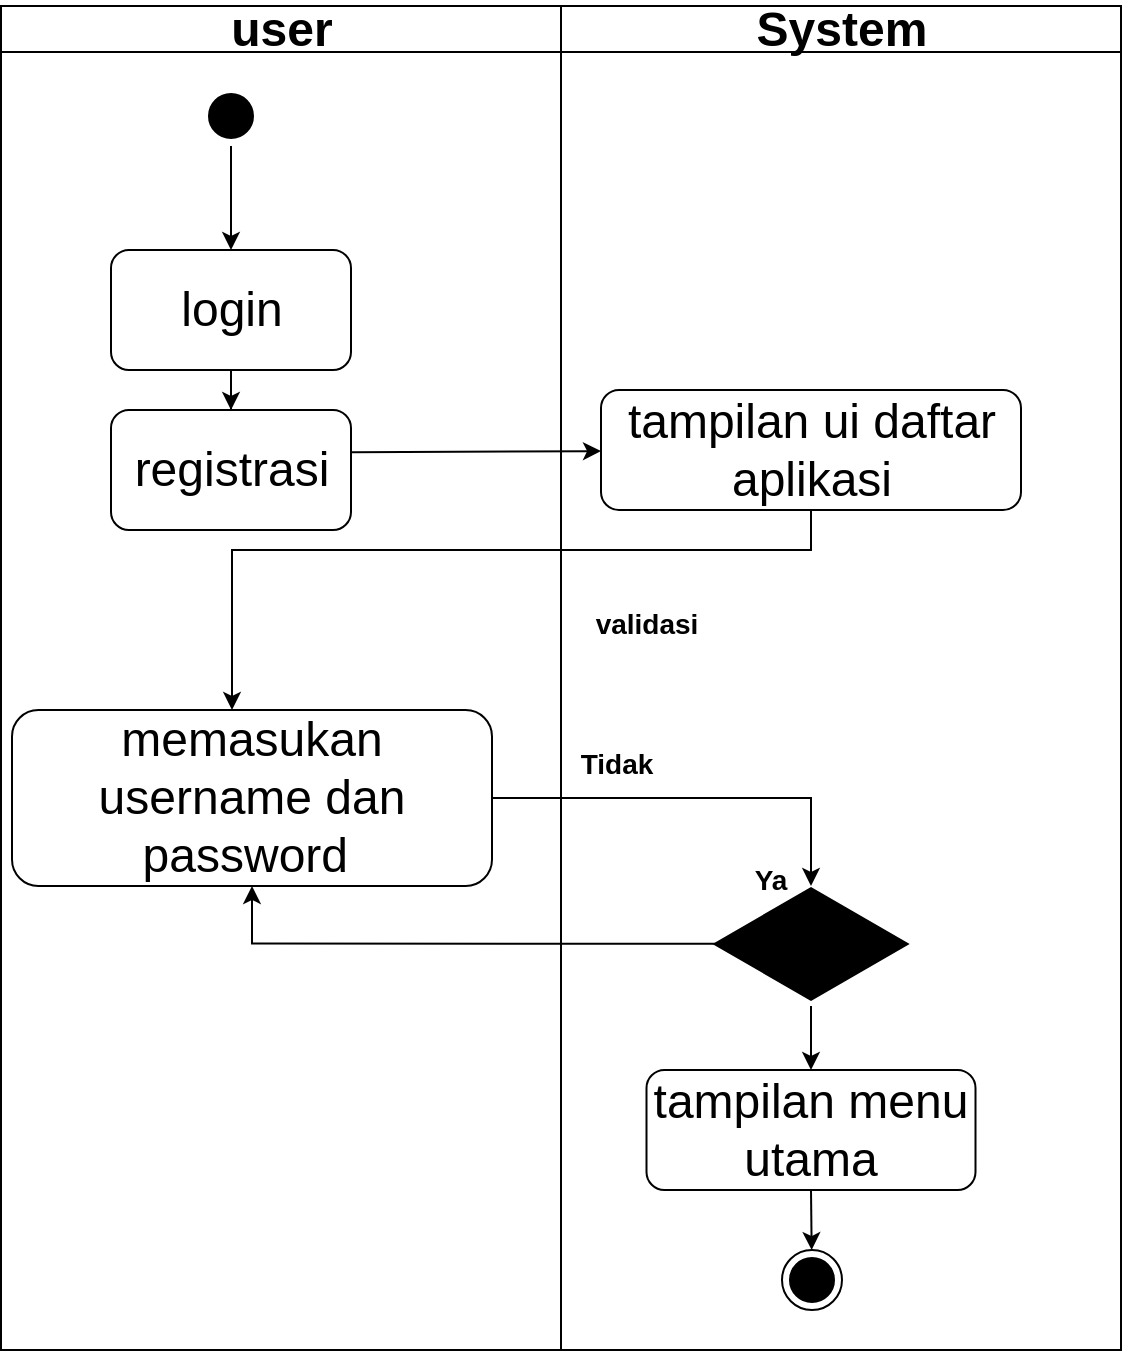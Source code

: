 <mxfile version="17.4.6" type="device"><diagram name="Page-1" id="e7e014a7-5840-1c2e-5031-d8a46d1fe8dd"><mxGraphModel dx="335" dy="196" grid="1" gridSize="10" guides="1" tooltips="1" connect="1" arrows="1" fold="1" page="1" pageScale="1" pageWidth="1169" pageHeight="826" background="none" math="0" shadow="0"><root><mxCell id="0"/><mxCell id="1" parent="0"/><mxCell id="2" value="user" style="swimlane;whiteSpace=wrap;fontSize=24;startSize=23;" parent="1" vertex="1"><mxGeometry x="164.5" y="128" width="280" height="672" as="geometry"/></mxCell><mxCell id="5" value="" style="ellipse;shape=startState;fillColor=#000000;strokeColor=#000000;" parent="2" vertex="1"><mxGeometry x="100" y="40" width="30" height="30" as="geometry"/></mxCell><mxCell id="II41K0eMZgXKt3YE9OYh-41" value="&lt;font style=&quot;font-size: 24px&quot;&gt;login&lt;/font&gt;" style="rounded=1;whiteSpace=wrap;html=1;" parent="2" vertex="1"><mxGeometry x="55" y="122" width="120" height="60" as="geometry"/></mxCell><mxCell id="II41K0eMZgXKt3YE9OYh-42" value="" style="endArrow=classic;html=1;rounded=0;exitX=0.5;exitY=1;exitDx=0;exitDy=0;entryX=0.5;entryY=0;entryDx=0;entryDy=0;" parent="2" source="5" target="II41K0eMZgXKt3YE9OYh-41" edge="1"><mxGeometry width="50" height="50" relative="1" as="geometry"><mxPoint x="335.5" y="302" as="sourcePoint"/><mxPoint x="385.5" y="252" as="targetPoint"/></mxGeometry></mxCell><mxCell id="II41K0eMZgXKt3YE9OYh-45" value="&lt;font style=&quot;font-size: 24px&quot;&gt;memasukan username dan password&amp;nbsp;&lt;/font&gt;" style="rounded=1;whiteSpace=wrap;html=1;" parent="2" vertex="1"><mxGeometry x="5.5" y="352" width="240" height="88" as="geometry"/></mxCell><mxCell id="6mPE-08zABn95zulLDL2-5" value="&lt;font style=&quot;font-size: 24px&quot;&gt;registrasi&lt;/font&gt;" style="rounded=1;whiteSpace=wrap;html=1;fillColor=rgb(255, 255, 255);strokeColor=rgb(0, 0, 0);fontColor=rgb(0, 0, 0);" vertex="1" parent="2"><mxGeometry x="55" y="202" width="120" height="60" as="geometry"/></mxCell><mxCell id="6mPE-08zABn95zulLDL2-6" value="" style="edgeStyle=orthogonalEdgeStyle;rounded=0;orthogonalLoop=1;jettySize=auto;html=1;fontSize=24;" edge="1" parent="2" source="II41K0eMZgXKt3YE9OYh-41" target="6mPE-08zABn95zulLDL2-5"><mxGeometry relative="1" as="geometry"/></mxCell><mxCell id="3" value="System" style="swimlane;whiteSpace=wrap;startSize=23;fontSize=24;" parent="1" vertex="1"><mxGeometry x="444.5" y="128" width="280" height="672" as="geometry"/></mxCell><mxCell id="II41K0eMZgXKt3YE9OYh-43" value="&lt;font style=&quot;font-size: 24px&quot;&gt;tampilan ui daftar aplikasi&lt;/font&gt;" style="rounded=1;whiteSpace=wrap;html=1;" parent="3" vertex="1"><mxGeometry x="20" y="192" width="210" height="60" as="geometry"/></mxCell><mxCell id="II41K0eMZgXKt3YE9OYh-47" value="" style="html=1;whiteSpace=wrap;aspect=fixed;shape=isoRectangle;fillColor=#000000;" parent="3" vertex="1"><mxGeometry x="76.67" y="440" width="96.67" height="58" as="geometry"/></mxCell><mxCell id="II41K0eMZgXKt3YE9OYh-50" value="&lt;font style=&quot;font-size: 14px&quot;&gt;validasi&lt;/font&gt;" style="text;strokeColor=none;fillColor=none;html=1;fontSize=24;fontStyle=1;verticalAlign=middle;align=center;" parent="3" vertex="1"><mxGeometry x="15.5" y="292" width="54.5" height="28" as="geometry"/></mxCell><mxCell id="II41K0eMZgXKt3YE9OYh-54" value="&lt;font style=&quot;font-size: 14px&quot;&gt;Tidak&lt;/font&gt;" style="text;strokeColor=none;fillColor=none;html=1;fontSize=24;fontStyle=1;verticalAlign=middle;align=center;" parent="3" vertex="1"><mxGeometry y="362" width="54.5" height="28" as="geometry"/></mxCell><mxCell id="II41K0eMZgXKt3YE9OYh-55" value="&lt;font style=&quot;font-size: 24px&quot;&gt;tampilan menu utama&lt;/font&gt;" style="rounded=1;whiteSpace=wrap;html=1;fontSize=10;" parent="3" vertex="1"><mxGeometry x="42.75" y="532" width="164.5" height="60" as="geometry"/></mxCell><mxCell id="II41K0eMZgXKt3YE9OYh-56" value="" style="endArrow=classic;html=1;rounded=0;fontSize=10;exitX=0.5;exitY=1.034;exitDx=0;exitDy=0;exitPerimeter=0;entryX=0.5;entryY=0;entryDx=0;entryDy=0;" parent="3" source="II41K0eMZgXKt3YE9OYh-47" target="II41K0eMZgXKt3YE9OYh-55" edge="1"><mxGeometry width="50" height="50" relative="1" as="geometry"><mxPoint x="-44.5" y="422" as="sourcePoint"/><mxPoint x="5.5" y="372" as="targetPoint"/></mxGeometry></mxCell><mxCell id="II41K0eMZgXKt3YE9OYh-57" value="&lt;font style=&quot;font-size: 14px&quot;&gt;Ya&lt;/font&gt;" style="text;strokeColor=none;fillColor=none;html=1;fontSize=24;fontStyle=1;verticalAlign=middle;align=center;" parent="3" vertex="1"><mxGeometry x="77.16" y="420" width="54.5" height="28" as="geometry"/></mxCell><mxCell id="II41K0eMZgXKt3YE9OYh-58" value="" style="ellipse;html=1;shape=endState;fillColor=#000000;strokeColor=#000000;fontSize=10;" parent="3" vertex="1"><mxGeometry x="110.5" y="622" width="30" height="30" as="geometry"/></mxCell><mxCell id="II41K0eMZgXKt3YE9OYh-59" value="" style="endArrow=classic;html=1;rounded=0;fontSize=10;exitX=0.5;exitY=1;exitDx=0;exitDy=0;" parent="3" source="II41K0eMZgXKt3YE9OYh-55" target="II41K0eMZgXKt3YE9OYh-58" edge="1"><mxGeometry width="50" height="50" relative="1" as="geometry"><mxPoint x="-94.5" y="442" as="sourcePoint"/><mxPoint x="-44.5" y="392" as="targetPoint"/></mxGeometry></mxCell><mxCell id="II41K0eMZgXKt3YE9OYh-46" value="" style="edgeStyle=segmentEdgeStyle;endArrow=classic;html=1;rounded=0;" parent="1" source="II41K0eMZgXKt3YE9OYh-43" target="II41K0eMZgXKt3YE9OYh-45" edge="1"><mxGeometry width="50" height="50" relative="1" as="geometry"><mxPoint x="460" y="470" as="sourcePoint"/><mxPoint x="550" y="360" as="targetPoint"/><Array as="points"><mxPoint x="570" y="400"/><mxPoint x="280" y="400"/></Array></mxGeometry></mxCell><mxCell id="II41K0eMZgXKt3YE9OYh-53" value="" style="edgeStyle=segmentEdgeStyle;endArrow=classic;html=1;rounded=0;fontSize=10;entryX=0.5;entryY=1;entryDx=0;entryDy=0;exitX=0.005;exitY=0.497;exitDx=0;exitDy=0;exitPerimeter=0;" parent="1" source="II41K0eMZgXKt3YE9OYh-47" target="II41K0eMZgXKt3YE9OYh-45" edge="1"><mxGeometry width="50" height="50" relative="1" as="geometry"><mxPoint x="520" y="520" as="sourcePoint"/><mxPoint x="530" y="550" as="targetPoint"/></mxGeometry></mxCell><mxCell id="II41K0eMZgXKt3YE9OYh-49" value="" style="edgeStyle=segmentEdgeStyle;endArrow=classic;html=1;rounded=0;entryX=0.5;entryY=0;entryDx=0;entryDy=0;entryPerimeter=0;exitX=1;exitY=0.5;exitDx=0;exitDy=0;" parent="1" source="II41K0eMZgXKt3YE9OYh-45" target="II41K0eMZgXKt3YE9OYh-47" edge="1"><mxGeometry width="50" height="50" relative="1" as="geometry"><mxPoint x="340" y="450" as="sourcePoint"/><mxPoint x="540" y="400" as="targetPoint"/></mxGeometry></mxCell><mxCell id="6mPE-08zABn95zulLDL2-8" value="" style="endArrow=classic;html=1;rounded=0;fontSize=24;exitX=1.003;exitY=0.353;exitDx=0;exitDy=0;exitPerimeter=0;" edge="1" parent="1" source="6mPE-08zABn95zulLDL2-5" target="II41K0eMZgXKt3YE9OYh-43"><mxGeometry width="50" height="50" relative="1" as="geometry"><mxPoint x="340" y="400" as="sourcePoint"/><mxPoint x="390" y="350" as="targetPoint"/></mxGeometry></mxCell></root></mxGraphModel></diagram></mxfile>